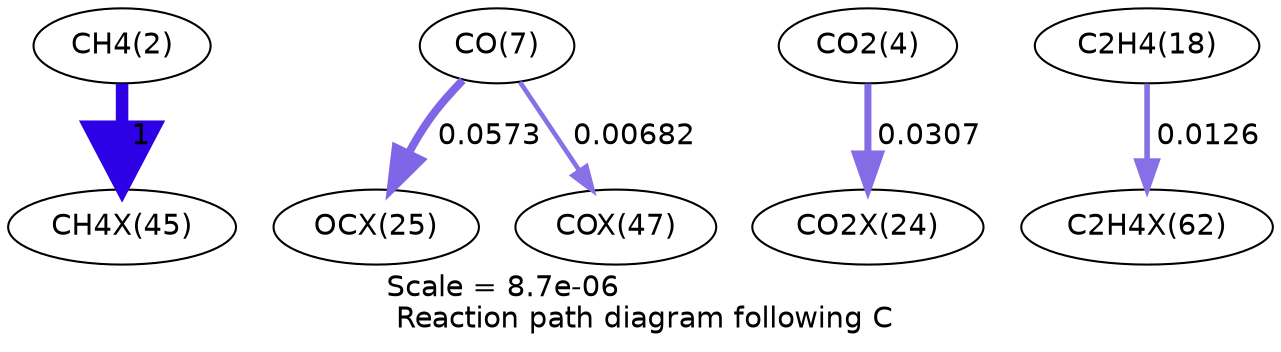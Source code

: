 digraph reaction_paths {
center=1;
s4 -> s47[fontname="Helvetica", penwidth=6, arrowsize=3, color="0.7, 1.5, 0.9"
, label=" 1"];
s9 -> s43[fontname="Helvetica", penwidth=3.84, arrowsize=1.92, color="0.7, 0.557, 0.9"
, label=" 0.0573"];
s9 -> s49[fontname="Helvetica", penwidth=2.23, arrowsize=1.12, color="0.7, 0.507, 0.9"
, label=" 0.00682"];
s6 -> s42[fontname="Helvetica", penwidth=3.37, arrowsize=1.69, color="0.7, 0.531, 0.9"
, label=" 0.0307"];
s20 -> s58[fontname="Helvetica", penwidth=2.7, arrowsize=1.35, color="0.7, 0.513, 0.9"
, label=" 0.0126"];
s4 [ fontname="Helvetica", label="CH4(2)"];
s6 [ fontname="Helvetica", label="CO2(4)"];
s9 [ fontname="Helvetica", label="CO(7)"];
s20 [ fontname="Helvetica", label="C2H4(18)"];
s42 [ fontname="Helvetica", label="CO2X(24)"];
s43 [ fontname="Helvetica", label="OCX(25)"];
s47 [ fontname="Helvetica", label="CH4X(45)"];
s49 [ fontname="Helvetica", label="COX(47)"];
s58 [ fontname="Helvetica", label="C2H4X(62)"];
 label = "Scale = 8.7e-06\l Reaction path diagram following C";
 fontname = "Helvetica";
}
